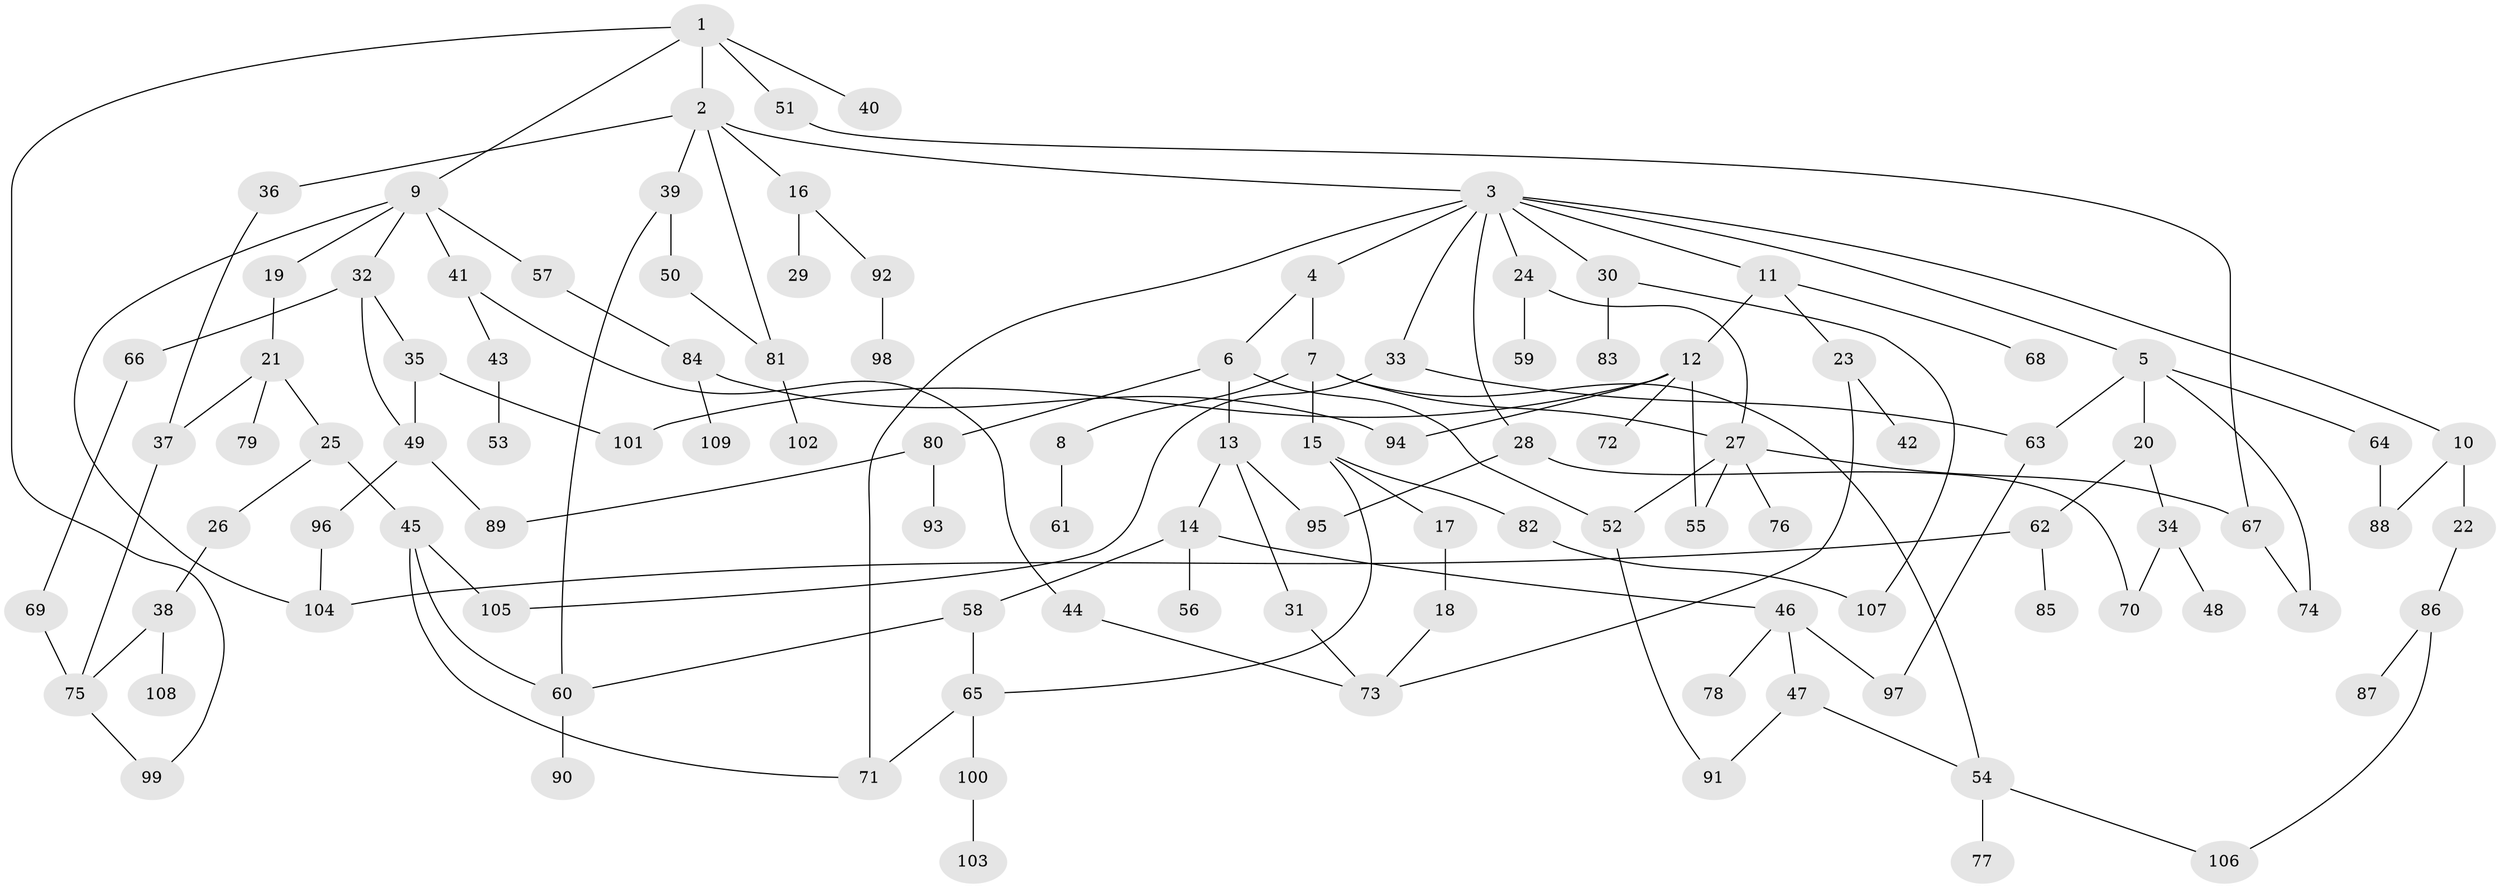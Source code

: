 // coarse degree distribution, {9: 0.02857142857142857, 6: 0.04285714285714286, 11: 0.014285714285714285, 5: 0.08571428571428572, 2: 0.22857142857142856, 3: 0.2571428571428571, 4: 0.07142857142857142, 1: 0.2714285714285714}
// Generated by graph-tools (version 1.1) at 2025/23/03/03/25 07:23:33]
// undirected, 109 vertices, 142 edges
graph export_dot {
graph [start="1"]
  node [color=gray90,style=filled];
  1;
  2;
  3;
  4;
  5;
  6;
  7;
  8;
  9;
  10;
  11;
  12;
  13;
  14;
  15;
  16;
  17;
  18;
  19;
  20;
  21;
  22;
  23;
  24;
  25;
  26;
  27;
  28;
  29;
  30;
  31;
  32;
  33;
  34;
  35;
  36;
  37;
  38;
  39;
  40;
  41;
  42;
  43;
  44;
  45;
  46;
  47;
  48;
  49;
  50;
  51;
  52;
  53;
  54;
  55;
  56;
  57;
  58;
  59;
  60;
  61;
  62;
  63;
  64;
  65;
  66;
  67;
  68;
  69;
  70;
  71;
  72;
  73;
  74;
  75;
  76;
  77;
  78;
  79;
  80;
  81;
  82;
  83;
  84;
  85;
  86;
  87;
  88;
  89;
  90;
  91;
  92;
  93;
  94;
  95;
  96;
  97;
  98;
  99;
  100;
  101;
  102;
  103;
  104;
  105;
  106;
  107;
  108;
  109;
  1 -- 2;
  1 -- 9;
  1 -- 40;
  1 -- 51;
  1 -- 99;
  2 -- 3;
  2 -- 16;
  2 -- 36;
  2 -- 39;
  2 -- 81;
  3 -- 4;
  3 -- 5;
  3 -- 10;
  3 -- 11;
  3 -- 24;
  3 -- 28;
  3 -- 30;
  3 -- 33;
  3 -- 71;
  4 -- 6;
  4 -- 7;
  5 -- 20;
  5 -- 63;
  5 -- 64;
  5 -- 74;
  6 -- 13;
  6 -- 80;
  6 -- 52;
  7 -- 8;
  7 -- 15;
  7 -- 27;
  7 -- 54;
  8 -- 61;
  9 -- 19;
  9 -- 32;
  9 -- 41;
  9 -- 57;
  9 -- 104;
  10 -- 22;
  10 -- 88;
  11 -- 12;
  11 -- 23;
  11 -- 68;
  12 -- 55;
  12 -- 72;
  12 -- 94;
  12 -- 101;
  13 -- 14;
  13 -- 31;
  13 -- 95;
  14 -- 46;
  14 -- 56;
  14 -- 58;
  15 -- 17;
  15 -- 65;
  15 -- 82;
  16 -- 29;
  16 -- 92;
  17 -- 18;
  18 -- 73;
  19 -- 21;
  20 -- 34;
  20 -- 62;
  21 -- 25;
  21 -- 37;
  21 -- 79;
  22 -- 86;
  23 -- 42;
  23 -- 73;
  24 -- 59;
  24 -- 27;
  25 -- 26;
  25 -- 45;
  26 -- 38;
  27 -- 52;
  27 -- 67;
  27 -- 76;
  27 -- 55;
  28 -- 70;
  28 -- 95;
  30 -- 83;
  30 -- 107;
  31 -- 73;
  32 -- 35;
  32 -- 66;
  32 -- 49;
  33 -- 105;
  33 -- 63;
  34 -- 48;
  34 -- 70;
  35 -- 49;
  35 -- 101;
  36 -- 37;
  37 -- 75;
  38 -- 108;
  38 -- 75;
  39 -- 50;
  39 -- 60;
  41 -- 43;
  41 -- 44;
  43 -- 53;
  44 -- 73;
  45 -- 60;
  45 -- 71;
  45 -- 105;
  46 -- 47;
  46 -- 78;
  46 -- 97;
  47 -- 54;
  47 -- 91;
  49 -- 89;
  49 -- 96;
  50 -- 81;
  51 -- 67;
  52 -- 91;
  54 -- 77;
  54 -- 106;
  57 -- 84;
  58 -- 60;
  58 -- 65;
  60 -- 90;
  62 -- 85;
  62 -- 104;
  63 -- 97;
  64 -- 88;
  65 -- 71;
  65 -- 100;
  66 -- 69;
  67 -- 74;
  69 -- 75;
  75 -- 99;
  80 -- 93;
  80 -- 89;
  81 -- 102;
  82 -- 107;
  84 -- 109;
  84 -- 94;
  86 -- 87;
  86 -- 106;
  92 -- 98;
  96 -- 104;
  100 -- 103;
}
